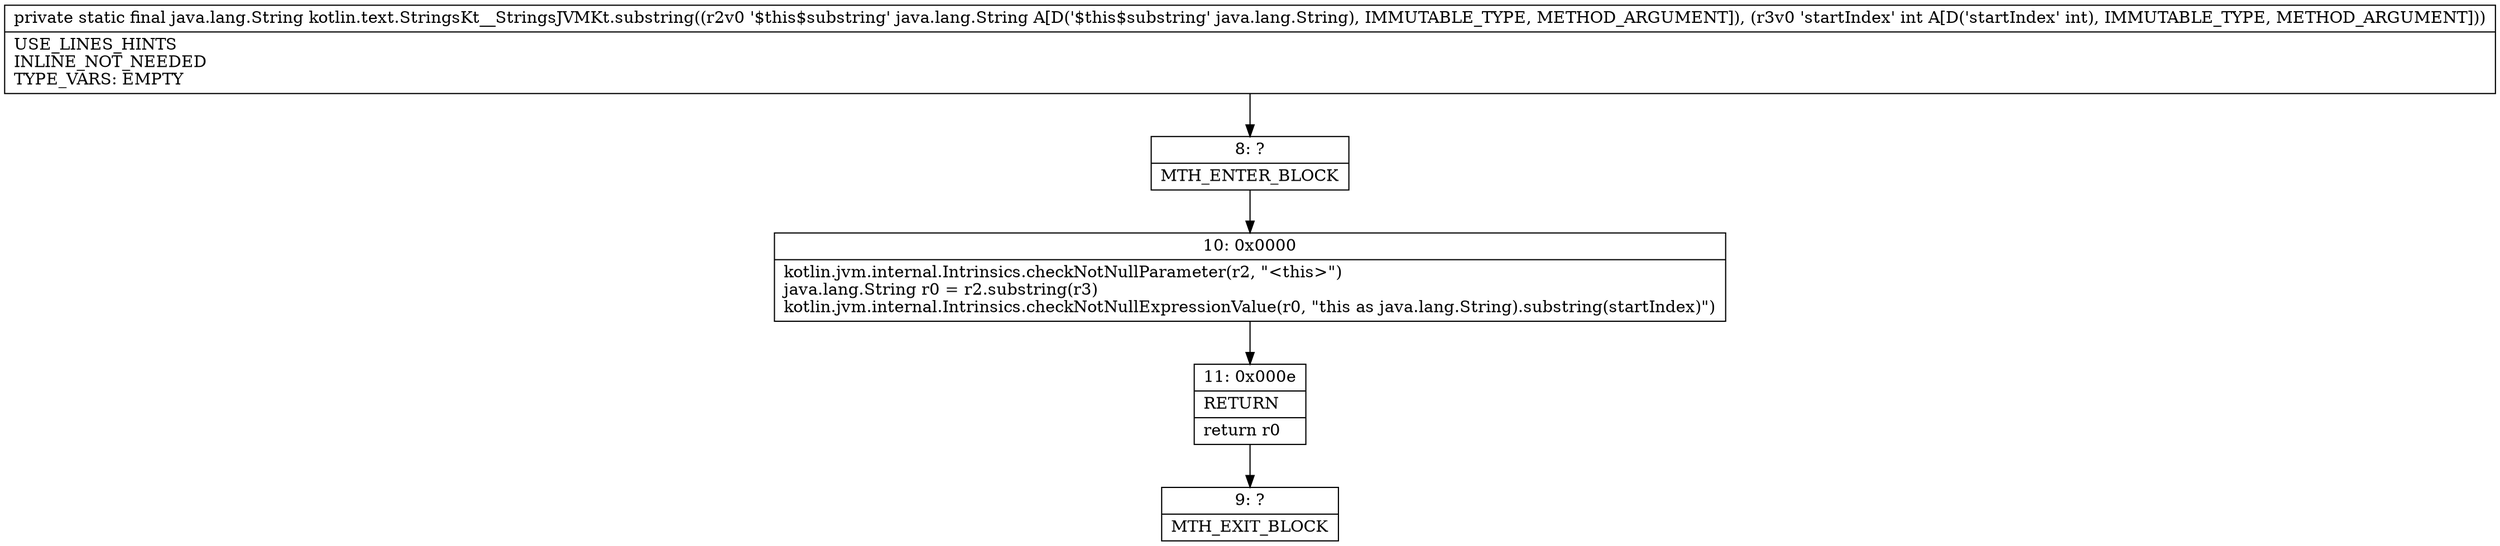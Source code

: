 digraph "CFG forkotlin.text.StringsKt__StringsJVMKt.substring(Ljava\/lang\/String;I)Ljava\/lang\/String;" {
Node_8 [shape=record,label="{8\:\ ?|MTH_ENTER_BLOCK\l}"];
Node_10 [shape=record,label="{10\:\ 0x0000|kotlin.jvm.internal.Intrinsics.checkNotNullParameter(r2, \"\<this\>\")\ljava.lang.String r0 = r2.substring(r3)\lkotlin.jvm.internal.Intrinsics.checkNotNullExpressionValue(r0, \"this as java.lang.String).substring(startIndex)\")\l}"];
Node_11 [shape=record,label="{11\:\ 0x000e|RETURN\l|return r0\l}"];
Node_9 [shape=record,label="{9\:\ ?|MTH_EXIT_BLOCK\l}"];
MethodNode[shape=record,label="{private static final java.lang.String kotlin.text.StringsKt__StringsJVMKt.substring((r2v0 '$this$substring' java.lang.String A[D('$this$substring' java.lang.String), IMMUTABLE_TYPE, METHOD_ARGUMENT]), (r3v0 'startIndex' int A[D('startIndex' int), IMMUTABLE_TYPE, METHOD_ARGUMENT]))  | USE_LINES_HINTS\lINLINE_NOT_NEEDED\lTYPE_VARS: EMPTY\l}"];
MethodNode -> Node_8;Node_8 -> Node_10;
Node_10 -> Node_11;
Node_11 -> Node_9;
}

